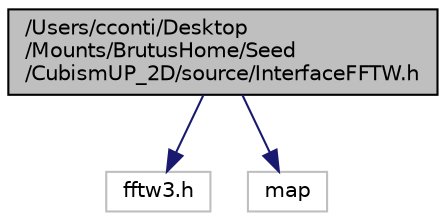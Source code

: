 digraph "/Users/cconti/Desktop/Mounts/BrutusHome/Seed/CubismUP_2D/source/InterfaceFFTW.h"
{
  edge [fontname="Helvetica",fontsize="10",labelfontname="Helvetica",labelfontsize="10"];
  node [fontname="Helvetica",fontsize="10",shape=record];
  Node1 [label="/Users/cconti/Desktop\l/Mounts/BrutusHome/Seed\l/CubismUP_2D/source/InterfaceFFTW.h",height=0.2,width=0.4,color="black", fillcolor="grey75", style="filled", fontcolor="black"];
  Node1 -> Node2 [color="midnightblue",fontsize="10",style="solid"];
  Node2 [label="fftw3.h",height=0.2,width=0.4,color="grey75", fillcolor="white", style="filled"];
  Node1 -> Node3 [color="midnightblue",fontsize="10",style="solid"];
  Node3 [label="map",height=0.2,width=0.4,color="grey75", fillcolor="white", style="filled"];
}
